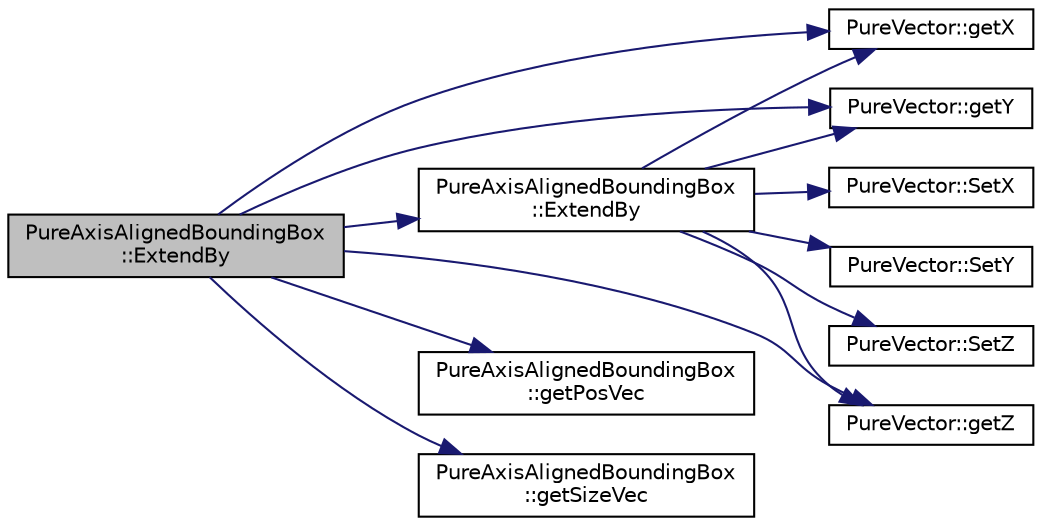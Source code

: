 digraph "PureAxisAlignedBoundingBox::ExtendBy"
{
 // LATEX_PDF_SIZE
  edge [fontname="Helvetica",fontsize="10",labelfontname="Helvetica",labelfontsize="10"];
  node [fontname="Helvetica",fontsize="10",shape=record];
  rankdir="LR";
  Node1 [label="PureAxisAlignedBoundingBox\l::ExtendBy",height=0.2,width=0.4,color="black", fillcolor="grey75", style="filled", fontcolor="black",tooltip="Extends the size of the bounding box so the given box will be inside the box."];
  Node1 -> Node2 [color="midnightblue",fontsize="10",style="solid",fontname="Helvetica"];
  Node2 [label="PureAxisAlignedBoundingBox\l::ExtendBy",height=0.2,width=0.4,color="black", fillcolor="white", style="filled",URL="$class_pure_axis_aligned_bounding_box.html#a77927492e545611e491c4e90b0800b2b",tooltip="Extends the size of the bounding box so the given point will be inside the box."];
  Node2 -> Node3 [color="midnightblue",fontsize="10",style="solid",fontname="Helvetica"];
  Node3 [label="PureVector::getX",height=0.2,width=0.4,color="black", fillcolor="white", style="filled",URL="$class_pure_vector.html#a1671b6f7232f6cacd5b25e2e0078caa8",tooltip="Gets the X-coordinate."];
  Node2 -> Node4 [color="midnightblue",fontsize="10",style="solid",fontname="Helvetica"];
  Node4 [label="PureVector::getY",height=0.2,width=0.4,color="black", fillcolor="white", style="filled",URL="$class_pure_vector.html#ad3f280e052c74e30635f16def6f3fdff",tooltip="Gets the Y-coordinate."];
  Node2 -> Node5 [color="midnightblue",fontsize="10",style="solid",fontname="Helvetica"];
  Node5 [label="PureVector::getZ",height=0.2,width=0.4,color="black", fillcolor="white", style="filled",URL="$class_pure_vector.html#a0c7e17a5a9297eeefe11ac08611f4339",tooltip="Gets the Z-coordinate."];
  Node2 -> Node6 [color="midnightblue",fontsize="10",style="solid",fontname="Helvetica"];
  Node6 [label="PureVector::SetX",height=0.2,width=0.4,color="black", fillcolor="white", style="filled",URL="$class_pure_vector.html#a8cefc1d4996d79b3f9fb09bc345ee29b",tooltip="Sets the X-coordinate."];
  Node2 -> Node7 [color="midnightblue",fontsize="10",style="solid",fontname="Helvetica"];
  Node7 [label="PureVector::SetY",height=0.2,width=0.4,color="black", fillcolor="white", style="filled",URL="$class_pure_vector.html#a885cc93f029da494852b29892e91fedc",tooltip="Sets the Y-coordinate."];
  Node2 -> Node8 [color="midnightblue",fontsize="10",style="solid",fontname="Helvetica"];
  Node8 [label="PureVector::SetZ",height=0.2,width=0.4,color="black", fillcolor="white", style="filled",URL="$class_pure_vector.html#a8a32e02cf64dd284998a01a16cb303e3",tooltip="Sets the Z-coordinate."];
  Node1 -> Node9 [color="midnightblue",fontsize="10",style="solid",fontname="Helvetica"];
  Node9 [label="PureAxisAlignedBoundingBox\l::getPosVec",height=0.2,width=0.4,color="black", fillcolor="white", style="filled",URL="$class_pure_axis_aligned_bounding_box.html#acf007cd57e03e8f5d30bc4e62047fdb1",tooltip="Gets the world-space position which is the center of the bounding box."];
  Node1 -> Node10 [color="midnightblue",fontsize="10",style="solid",fontname="Helvetica"];
  Node10 [label="PureAxisAlignedBoundingBox\l::getSizeVec",height=0.2,width=0.4,color="black", fillcolor="white", style="filled",URL="$class_pure_axis_aligned_bounding_box.html#ab2efaa3e5935cb054fe5b413be0b7db6",tooltip="Gets the base sizes."];
  Node1 -> Node3 [color="midnightblue",fontsize="10",style="solid",fontname="Helvetica"];
  Node1 -> Node4 [color="midnightblue",fontsize="10",style="solid",fontname="Helvetica"];
  Node1 -> Node5 [color="midnightblue",fontsize="10",style="solid",fontname="Helvetica"];
}
